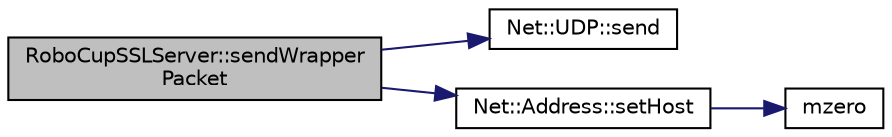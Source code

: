 digraph "RoboCupSSLServer::sendWrapperPacket"
{
 // INTERACTIVE_SVG=YES
  edge [fontname="Helvetica",fontsize="10",labelfontname="Helvetica",labelfontsize="10"];
  node [fontname="Helvetica",fontsize="10",shape=record];
  rankdir="LR";
  Node1 [label="RoboCupSSLServer::sendWrapper\lPacket",height=0.2,width=0.4,color="black", fillcolor="grey75", style="filled", fontcolor="black"];
  Node1 -> Node2 [color="midnightblue",fontsize="10",style="solid",fontname="Helvetica"];
  Node2 [label="Net::UDP::send",height=0.2,width=0.4,color="black", fillcolor="white", style="filled",URL="$de/d3b/class_net_1_1_u_d_p.html#aa0e1e8bd3e25fc59c35cdb020c1d4087"];
  Node1 -> Node3 [color="midnightblue",fontsize="10",style="solid",fontname="Helvetica"];
  Node3 [label="Net::Address::setHost",height=0.2,width=0.4,color="black", fillcolor="white", style="filled",URL="$d3/db9/class_net_1_1_address.html#a68cdb5a620ad1a92a1119dfce21c89c7"];
  Node3 -> Node4 [color="midnightblue",fontsize="10",style="solid",fontname="Helvetica"];
  Node4 [label="mzero",height=0.2,width=0.4,color="black", fillcolor="white", style="filled",URL="$d0/d36/ssl-vision_2src_2shared_2util_2util_8h.html#a43f680c13212a2e4ef8196c47f152ebb"];
}
